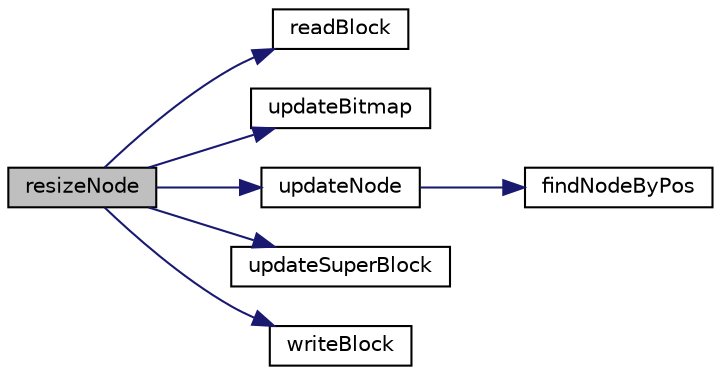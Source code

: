 digraph "resizeNode"
{
 // LATEX_PDF_SIZE
  edge [fontname="Helvetica",fontsize="10",labelfontname="Helvetica",labelfontsize="10"];
  node [fontname="Helvetica",fontsize="10",shape=record];
  rankdir="LR";
  Node1 [label="resizeNode",height=0.2,width=0.4,color="black", fillcolor="grey75", style="filled", fontcolor="black",tooltip="Modifies the data size originally reserved by an inode, reserving or removing space if needed."];
  Node1 -> Node2 [color="midnightblue",fontsize="10",style="solid",fontname="Helvetica"];
  Node2 [label="readBlock",height=0.2,width=0.4,color="black", fillcolor="white", style="filled",URL="$my_f_s_8c.html#aaedf9d572ec9f14cf4309d3689f68c2b",tooltip="Reads numBlock from storage into buffer."];
  Node1 -> Node3 [color="midnightblue",fontsize="10",style="solid",fontname="Helvetica"];
  Node3 [label="updateBitmap",height=0.2,width=0.4,color="black", fillcolor="white", style="filled",URL="$my_f_s_8c.html#ac7899d11630e97fd773d8c4a4bb6a234",tooltip="Writes all the information of the bitmap into the backup file."];
  Node1 -> Node4 [color="midnightblue",fontsize="10",style="solid",fontname="Helvetica"];
  Node4 [label="updateNode",height=0.2,width=0.4,color="black", fillcolor="white", style="filled",URL="$my_f_s_8c.html#a4b883c310e0116621ee5c38720cb9c20",tooltip="Writes all the information of an inode into the backup file."];
  Node4 -> Node5 [color="midnightblue",fontsize="10",style="solid",fontname="Helvetica"];
  Node5 [label="findNodeByPos",height=0.2,width=0.4,color="black", fillcolor="white", style="filled",URL="$my_f_s_8c.html#ac7f7d46f16a740cc34ee97732a3c2ce0",tooltip="Computes the position (byte) of a given inode in the backup file."];
  Node1 -> Node6 [color="midnightblue",fontsize="10",style="solid",fontname="Helvetica"];
  Node6 [label="updateSuperBlock",height=0.2,width=0.4,color="black", fillcolor="white", style="filled",URL="$my_f_s_8c.html#a43942168c8950c2229109ecb1f87bd68",tooltip="Writes all the information of the superblock in the backup file."];
  Node1 -> Node7 [color="midnightblue",fontsize="10",style="solid",fontname="Helvetica"];
  Node7 [label="writeBlock",height=0.2,width=0.4,color="black", fillcolor="white", style="filled",URL="$my_f_s_8c.html#a24c90f2076988bfc4adcfa7a73701e7d",tooltip="Writes buffer data into numBlock storage block."];
}
